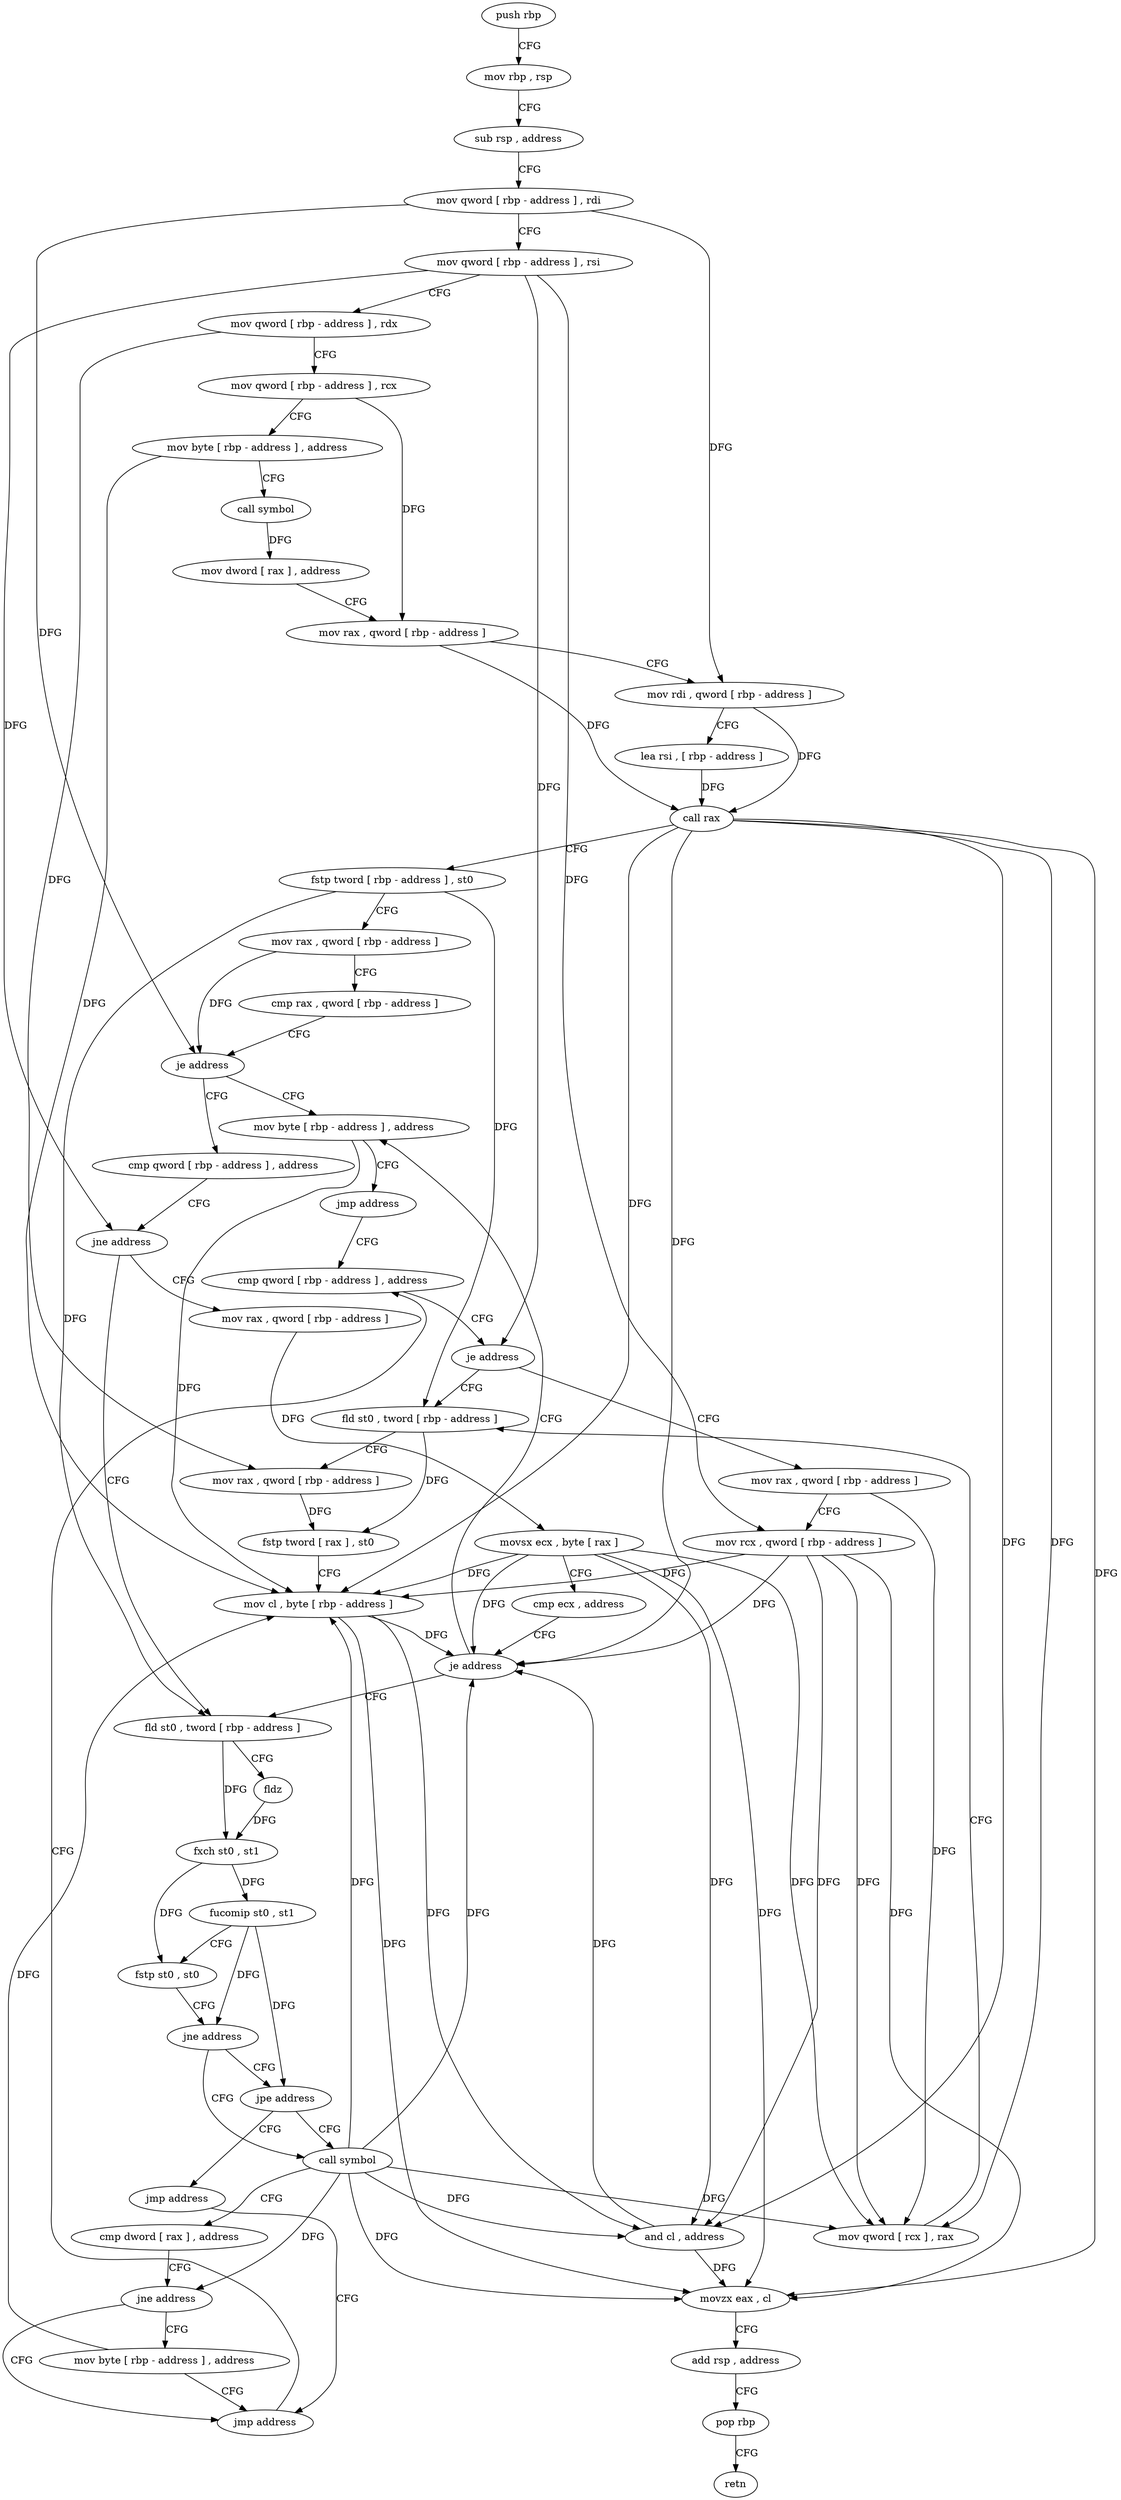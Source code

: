 digraph "func" {
"4241856" [label = "push rbp" ]
"4241857" [label = "mov rbp , rsp" ]
"4241860" [label = "sub rsp , address" ]
"4241864" [label = "mov qword [ rbp - address ] , rdi" ]
"4241868" [label = "mov qword [ rbp - address ] , rsi" ]
"4241872" [label = "mov qword [ rbp - address ] , rdx" ]
"4241876" [label = "mov qword [ rbp - address ] , rcx" ]
"4241880" [label = "mov byte [ rbp - address ] , address" ]
"4241884" [label = "call symbol" ]
"4241889" [label = "mov dword [ rax ] , address" ]
"4241895" [label = "mov rax , qword [ rbp - address ]" ]
"4241899" [label = "mov rdi , qword [ rbp - address ]" ]
"4241903" [label = "lea rsi , [ rbp - address ]" ]
"4241907" [label = "call rax" ]
"4241909" [label = "fstp tword [ rbp - address ] , st0" ]
"4241912" [label = "mov rax , qword [ rbp - address ]" ]
"4241916" [label = "cmp rax , qword [ rbp - address ]" ]
"4241920" [label = "je address" ]
"4241953" [label = "mov byte [ rbp - address ] , address" ]
"4241926" [label = "cmp qword [ rbp - address ] , address" ]
"4241957" [label = "jmp address" ]
"4242013" [label = "cmp qword [ rbp - address ] , address" ]
"4241931" [label = "jne address" ]
"4241962" [label = "fld st0 , tword [ rbp - address ]" ]
"4241937" [label = "mov rax , qword [ rbp - address ]" ]
"4242018" [label = "je address" ]
"4242035" [label = "fld st0 , tword [ rbp - address ]" ]
"4242024" [label = "mov rax , qword [ rbp - address ]" ]
"4241965" [label = "fldz" ]
"4241967" [label = "fxch st0 , st1" ]
"4241969" [label = "fucomip st0 , st1" ]
"4241971" [label = "fstp st0 , st0" ]
"4241973" [label = "jne address" ]
"4241990" [label = "call symbol" ]
"4241979" [label = "jpe address" ]
"4241941" [label = "movsx ecx , byte [ rax ]" ]
"4241944" [label = "cmp ecx , address" ]
"4241947" [label = "je address" ]
"4242038" [label = "mov rax , qword [ rbp - address ]" ]
"4242042" [label = "fstp tword [ rax ] , st0" ]
"4242044" [label = "mov cl , byte [ rbp - address ]" ]
"4242047" [label = "and cl , address" ]
"4242050" [label = "movzx eax , cl" ]
"4242053" [label = "add rsp , address" ]
"4242057" [label = "pop rbp" ]
"4242058" [label = "retn" ]
"4242028" [label = "mov rcx , qword [ rbp - address ]" ]
"4242032" [label = "mov qword [ rcx ] , rax" ]
"4241995" [label = "cmp dword [ rax ] , address" ]
"4241998" [label = "jne address" ]
"4242008" [label = "jmp address" ]
"4242004" [label = "mov byte [ rbp - address ] , address" ]
"4241985" [label = "jmp address" ]
"4241856" -> "4241857" [ label = "CFG" ]
"4241857" -> "4241860" [ label = "CFG" ]
"4241860" -> "4241864" [ label = "CFG" ]
"4241864" -> "4241868" [ label = "CFG" ]
"4241864" -> "4241899" [ label = "DFG" ]
"4241864" -> "4241920" [ label = "DFG" ]
"4241868" -> "4241872" [ label = "CFG" ]
"4241868" -> "4241931" [ label = "DFG" ]
"4241868" -> "4242018" [ label = "DFG" ]
"4241868" -> "4242028" [ label = "DFG" ]
"4241872" -> "4241876" [ label = "CFG" ]
"4241872" -> "4242038" [ label = "DFG" ]
"4241876" -> "4241880" [ label = "CFG" ]
"4241876" -> "4241895" [ label = "DFG" ]
"4241880" -> "4241884" [ label = "CFG" ]
"4241880" -> "4242044" [ label = "DFG" ]
"4241884" -> "4241889" [ label = "DFG" ]
"4241889" -> "4241895" [ label = "CFG" ]
"4241895" -> "4241899" [ label = "CFG" ]
"4241895" -> "4241907" [ label = "DFG" ]
"4241899" -> "4241903" [ label = "CFG" ]
"4241899" -> "4241907" [ label = "DFG" ]
"4241903" -> "4241907" [ label = "DFG" ]
"4241907" -> "4241909" [ label = "CFG" ]
"4241907" -> "4241947" [ label = "DFG" ]
"4241907" -> "4242044" [ label = "DFG" ]
"4241907" -> "4242047" [ label = "DFG" ]
"4241907" -> "4242050" [ label = "DFG" ]
"4241907" -> "4242032" [ label = "DFG" ]
"4241909" -> "4241912" [ label = "CFG" ]
"4241909" -> "4241962" [ label = "DFG" ]
"4241909" -> "4242035" [ label = "DFG" ]
"4241912" -> "4241916" [ label = "CFG" ]
"4241912" -> "4241920" [ label = "DFG" ]
"4241916" -> "4241920" [ label = "CFG" ]
"4241920" -> "4241953" [ label = "CFG" ]
"4241920" -> "4241926" [ label = "CFG" ]
"4241953" -> "4241957" [ label = "CFG" ]
"4241953" -> "4242044" [ label = "DFG" ]
"4241926" -> "4241931" [ label = "CFG" ]
"4241957" -> "4242013" [ label = "CFG" ]
"4242013" -> "4242018" [ label = "CFG" ]
"4241931" -> "4241962" [ label = "CFG" ]
"4241931" -> "4241937" [ label = "CFG" ]
"4241962" -> "4241965" [ label = "CFG" ]
"4241962" -> "4241967" [ label = "DFG" ]
"4241937" -> "4241941" [ label = "DFG" ]
"4242018" -> "4242035" [ label = "CFG" ]
"4242018" -> "4242024" [ label = "CFG" ]
"4242035" -> "4242038" [ label = "CFG" ]
"4242035" -> "4242042" [ label = "DFG" ]
"4242024" -> "4242028" [ label = "CFG" ]
"4242024" -> "4242032" [ label = "DFG" ]
"4241965" -> "4241967" [ label = "DFG" ]
"4241967" -> "4241969" [ label = "DFG" ]
"4241967" -> "4241971" [ label = "DFG" ]
"4241969" -> "4241971" [ label = "CFG" ]
"4241969" -> "4241973" [ label = "DFG" ]
"4241969" -> "4241979" [ label = "DFG" ]
"4241971" -> "4241973" [ label = "CFG" ]
"4241973" -> "4241990" [ label = "CFG" ]
"4241973" -> "4241979" [ label = "CFG" ]
"4241990" -> "4241995" [ label = "CFG" ]
"4241990" -> "4241947" [ label = "DFG" ]
"4241990" -> "4242047" [ label = "DFG" ]
"4241990" -> "4242050" [ label = "DFG" ]
"4241990" -> "4241998" [ label = "DFG" ]
"4241990" -> "4242044" [ label = "DFG" ]
"4241990" -> "4242032" [ label = "DFG" ]
"4241979" -> "4241990" [ label = "CFG" ]
"4241979" -> "4241985" [ label = "CFG" ]
"4241941" -> "4241944" [ label = "CFG" ]
"4241941" -> "4241947" [ label = "DFG" ]
"4241941" -> "4242044" [ label = "DFG" ]
"4241941" -> "4242047" [ label = "DFG" ]
"4241941" -> "4242050" [ label = "DFG" ]
"4241941" -> "4242032" [ label = "DFG" ]
"4241944" -> "4241947" [ label = "CFG" ]
"4241947" -> "4241962" [ label = "CFG" ]
"4241947" -> "4241953" [ label = "CFG" ]
"4242038" -> "4242042" [ label = "DFG" ]
"4242042" -> "4242044" [ label = "CFG" ]
"4242044" -> "4242047" [ label = "DFG" ]
"4242044" -> "4241947" [ label = "DFG" ]
"4242044" -> "4242050" [ label = "DFG" ]
"4242047" -> "4242050" [ label = "DFG" ]
"4242047" -> "4241947" [ label = "DFG" ]
"4242050" -> "4242053" [ label = "CFG" ]
"4242053" -> "4242057" [ label = "CFG" ]
"4242057" -> "4242058" [ label = "CFG" ]
"4242028" -> "4242032" [ label = "DFG" ]
"4242028" -> "4241947" [ label = "DFG" ]
"4242028" -> "4242047" [ label = "DFG" ]
"4242028" -> "4242050" [ label = "DFG" ]
"4242028" -> "4242044" [ label = "DFG" ]
"4242032" -> "4242035" [ label = "CFG" ]
"4241995" -> "4241998" [ label = "CFG" ]
"4241998" -> "4242008" [ label = "CFG" ]
"4241998" -> "4242004" [ label = "CFG" ]
"4242008" -> "4242013" [ label = "CFG" ]
"4242004" -> "4242008" [ label = "CFG" ]
"4242004" -> "4242044" [ label = "DFG" ]
"4241985" -> "4242008" [ label = "CFG" ]
}
